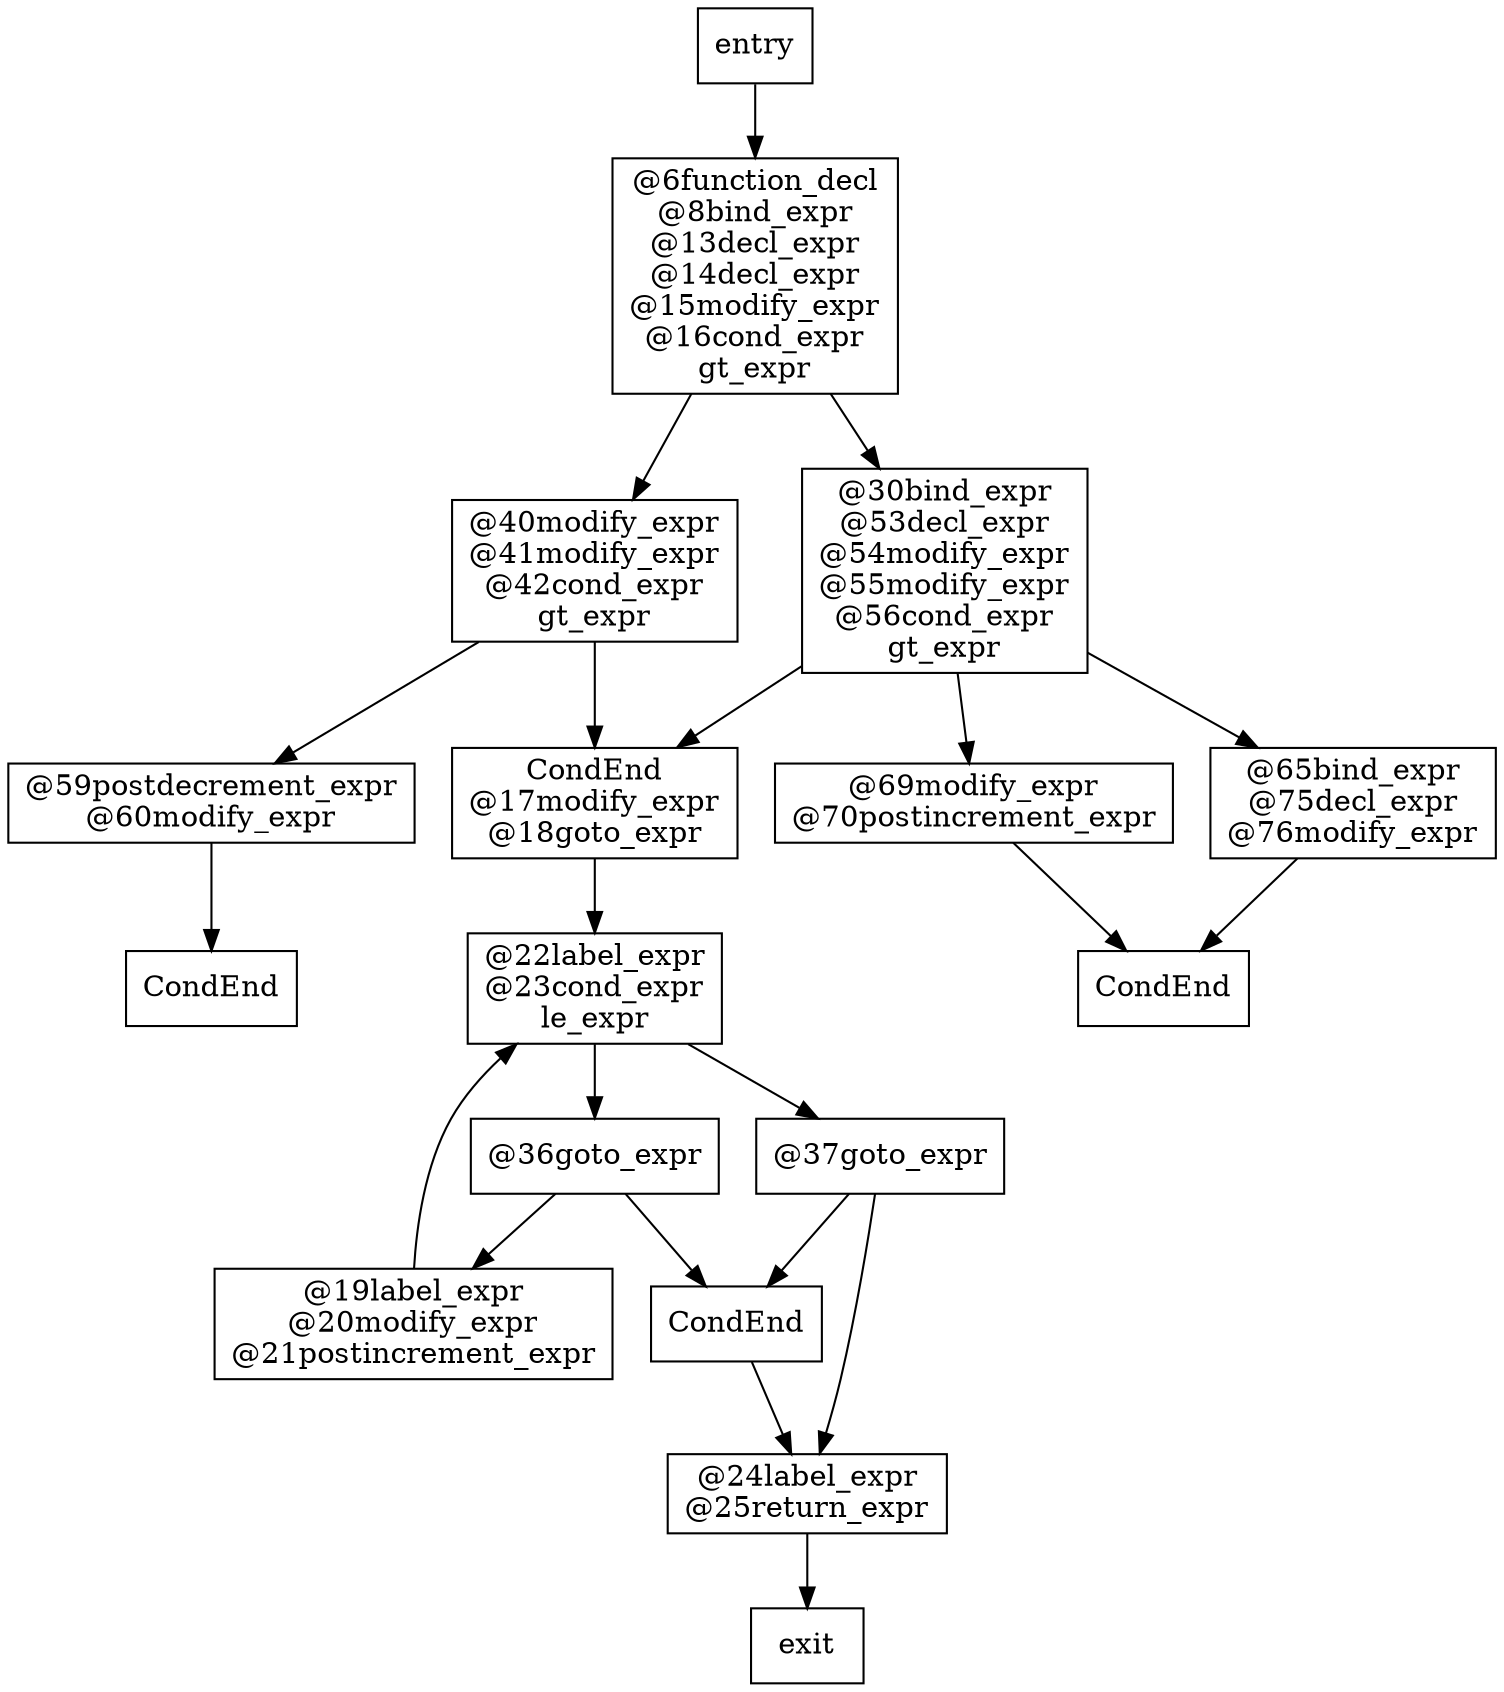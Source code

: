 digraph CFG {
	 node [shape = box]	node1[label = "entry\n"]
	node2[label = "@6function_decl\n@8bind_expr\n@13decl_expr\n@14decl_expr\n@15modify_expr\n@16cond_expr\ngt_expr\n"]
	node3[label = "@40modify_expr\n@41modify_expr\n@42cond_expr\ngt_expr\n"]
	node4[label = "@30bind_expr\n@53decl_expr\n@54modify_expr\n@55modify_expr\n@56cond_expr\ngt_expr\n"]
	node5[label = "@59postdecrement_expr\n@60modify_expr\n"]
	node6[label = "CondEnd\n@17modify_expr\n@18goto_expr\n"]
	node7[label = "@69modify_expr\n@70postincrement_expr\n"]
	node8[label = "@65bind_expr\n@75decl_expr\n@76modify_expr\n"]
	node9[label = "CondEnd\n"]
	node10[label = "@22label_expr\n@23cond_expr\nle_expr\n"]
	node11[label = "CondEnd\n"]
	node12[label = "@36goto_expr\n"]
	node13[label = "@37goto_expr\n"]
	node14[label = "@19label_expr\n@20modify_expr\n@21postincrement_expr\n"]
	node15[label = "CondEnd\n"]
	node16[label = "@24label_expr\n@25return_expr\n"]
	node17[label = "exit\n"]
	node1 -> node2;
	node2 -> node3;
	node2 -> node4;
	node3 -> node5;
	node3 -> node6;
	node4 -> node7;
	node4 -> node8;
	node4 -> node6;
	node5 -> node9;
	node6 -> node10;
	node7 -> node11;
	node8 -> node11;
	node10 -> node12;
	node10 -> node13;
	node12 -> node14;
	node12 -> node15;
	node13 -> node15;
	node13 -> node16;
	node14 -> node10;
	node15 -> node16;
	node16 -> node17;
}

